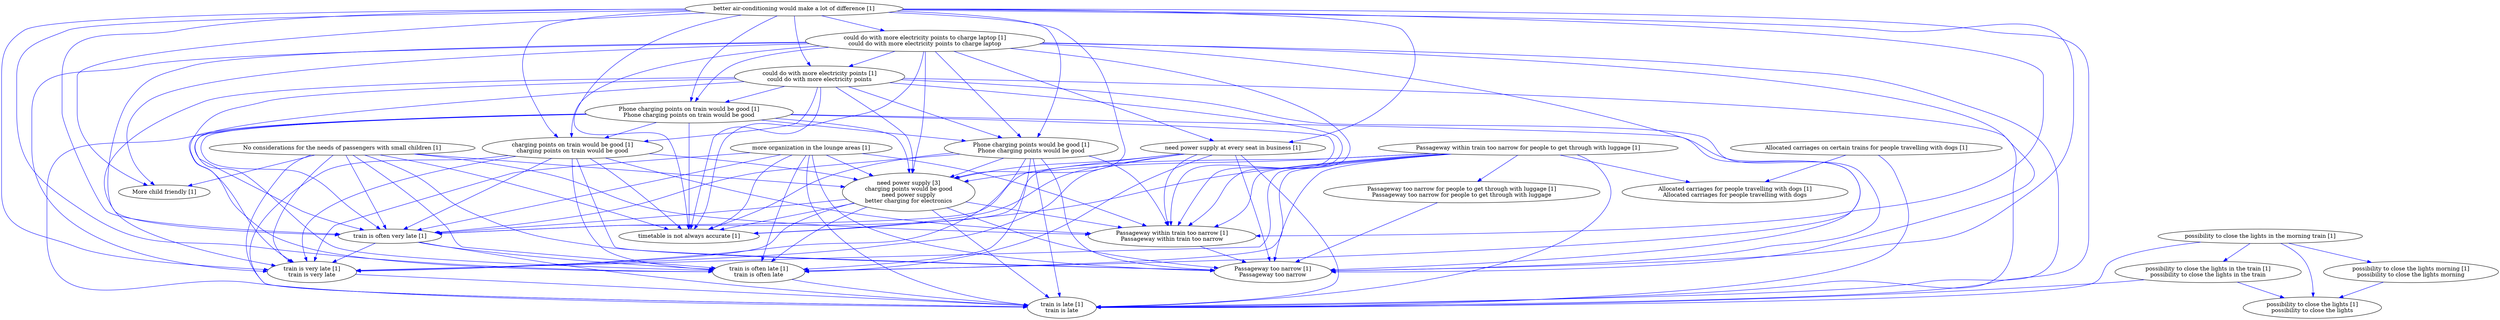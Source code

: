 digraph collapsedGraph {
"need power supply [3]\ncharging points would be good\nneed power supply\nbetter charging for electronics""Allocated carriages on certain trains for people travelling with dogs [1]""Allocated carriages for people travelling with dogs [1]\nAllocated carriages for people travelling with dogs""More child friendly [1]""No considerations for the needs of passengers with small children [1]""Passageway within train too narrow for people to get through with luggage [1]""Passageway too narrow for people to get through with luggage [1]\nPassageway too narrow for people to get through with luggage""Passageway too narrow [1]\nPassageway too narrow""Passageway within train too narrow [1]\nPassageway within train too narrow""Phone charging points on train would be good [1]\nPhone charging points on train would be good""Phone charging points would be good [1]\nPhone charging points would be good""charging points on train would be good [1]\ncharging points on train would be good""better air-conditioning would make a lot of difference [1]""could do with more electricity points to charge laptop [1]\ncould do with more electricity points to charge laptop""could do with more electricity points [1]\ncould do with more electricity points""more organization in the lounge areas [1]""need power supply at every seat in business [1]""possibility to close the lights in the morning train [1]""possibility to close the lights in the train [1]\npossibility to close the lights in the train""possibility to close the lights [1]\npossibility to close the lights""possibility to close the lights morning [1]\npossibility to close the lights morning""timetable is not always accurate [1]""train is often very late [1]""train is often late [1]\ntrain is often late""train is late [1]\ntrain is late""train is very late [1]\ntrain is very late""Allocated carriages on certain trains for people travelling with dogs [1]" -> "Allocated carriages for people travelling with dogs [1]\nAllocated carriages for people travelling with dogs" [color=blue]
"No considerations for the needs of passengers with small children [1]" -> "More child friendly [1]" [color=blue]
"Passageway within train too narrow for people to get through with luggage [1]" -> "Passageway too narrow for people to get through with luggage [1]\nPassageway too narrow for people to get through with luggage" [color=blue]
"Passageway too narrow for people to get through with luggage [1]\nPassageway too narrow for people to get through with luggage" -> "Passageway too narrow [1]\nPassageway too narrow" [color=blue]
"Passageway within train too narrow for people to get through with luggage [1]" -> "Passageway within train too narrow [1]\nPassageway within train too narrow" [color=blue]
"Passageway within train too narrow [1]\nPassageway within train too narrow" -> "Passageway too narrow [1]\nPassageway too narrow" [color=blue]
"Passageway within train too narrow for people to get through with luggage [1]" -> "Passageway too narrow [1]\nPassageway too narrow" [color=blue]
"Passageway within train too narrow for people to get through with luggage [1]" -> "Allocated carriages for people travelling with dogs [1]\nAllocated carriages for people travelling with dogs" [color=blue]
"Phone charging points on train would be good [1]\nPhone charging points on train would be good" -> "Phone charging points would be good [1]\nPhone charging points would be good" [color=blue]
"Phone charging points on train would be good [1]\nPhone charging points on train would be good" -> "charging points on train would be good [1]\ncharging points on train would be good" [color=blue]
"No considerations for the needs of passengers with small children [1]" -> "need power supply [3]\ncharging points would be good\nneed power supply\nbetter charging for electronics" [color=blue]
"Phone charging points would be good [1]\nPhone charging points would be good" -> "Passageway within train too narrow [1]\nPassageway within train too narrow" [color=blue]
"need power supply [3]\ncharging points would be good\nneed power supply\nbetter charging for electronics" -> "Passageway within train too narrow [1]\nPassageway within train too narrow" [color=blue]
"better air-conditioning would make a lot of difference [1]" -> "Phone charging points on train would be good [1]\nPhone charging points on train would be good" [color=blue]
"better air-conditioning would make a lot of difference [1]" -> "Phone charging points would be good [1]\nPhone charging points would be good" [color=blue]
"better air-conditioning would make a lot of difference [1]" -> "charging points on train would be good [1]\ncharging points on train would be good" [color=blue]
"Passageway within train too narrow for people to get through with luggage [1]" -> "need power supply [3]\ncharging points would be good\nneed power supply\nbetter charging for electronics" [color=blue]
"Phone charging points would be good [1]\nPhone charging points would be good" -> "need power supply [3]\ncharging points would be good\nneed power supply\nbetter charging for electronics" [color=blue]
"charging points on train would be good [1]\ncharging points on train would be good" -> "need power supply [3]\ncharging points would be good\nneed power supply\nbetter charging for electronics" [color=blue]
"could do with more electricity points to charge laptop [1]\ncould do with more electricity points to charge laptop" -> "could do with more electricity points [1]\ncould do with more electricity points" [color=blue]
"better air-conditioning would make a lot of difference [1]" -> "could do with more electricity points to charge laptop [1]\ncould do with more electricity points to charge laptop" [color=blue]
"better air-conditioning would make a lot of difference [1]" -> "could do with more electricity points [1]\ncould do with more electricity points" [color=blue]
"could do with more electricity points to charge laptop [1]\ncould do with more electricity points to charge laptop" -> "More child friendly [1]" [color=blue]
"could do with more electricity points to charge laptop [1]\ncould do with more electricity points to charge laptop" -> "Passageway within train too narrow [1]\nPassageway within train too narrow" [color=blue]
"could do with more electricity points to charge laptop [1]\ncould do with more electricity points to charge laptop" -> "Phone charging points on train would be good [1]\nPhone charging points on train would be good" [color=blue]
"could do with more electricity points to charge laptop [1]\ncould do with more electricity points to charge laptop" -> "Phone charging points would be good [1]\nPhone charging points would be good" [color=blue]
"could do with more electricity points to charge laptop [1]\ncould do with more electricity points to charge laptop" -> "charging points on train would be good [1]\ncharging points on train would be good" [color=blue]
"could do with more electricity points [1]\ncould do with more electricity points" -> "Passageway within train too narrow [1]\nPassageway within train too narrow" [color=blue]
"could do with more electricity points [1]\ncould do with more electricity points" -> "Phone charging points on train would be good [1]\nPhone charging points on train would be good" [color=blue]
"could do with more electricity points [1]\ncould do with more electricity points" -> "Phone charging points would be good [1]\nPhone charging points would be good" [color=blue]
"could do with more electricity points [1]\ncould do with more electricity points" -> "charging points on train would be good [1]\ncharging points on train would be good" [color=blue]
"could do with more electricity points [1]\ncould do with more electricity points" -> "need power supply [3]\ncharging points would be good\nneed power supply\nbetter charging for electronics" [color=blue]
"more organization in the lounge areas [1]" -> "need power supply [3]\ncharging points would be good\nneed power supply\nbetter charging for electronics" [color=blue]
"Phone charging points on train would be good [1]\nPhone charging points on train would be good" -> "need power supply [3]\ncharging points would be good\nneed power supply\nbetter charging for electronics" [color=blue]
"better air-conditioning would make a lot of difference [1]" -> "need power supply [3]\ncharging points would be good\nneed power supply\nbetter charging for electronics" [color=blue]
"could do with more electricity points to charge laptop [1]\ncould do with more electricity points to charge laptop" -> "need power supply at every seat in business [1]" [color=blue]
"need power supply at every seat in business [1]" -> "need power supply [3]\ncharging points would be good\nneed power supply\nbetter charging for electronics" [color=blue]
"possibility to close the lights in the morning train [1]" -> "possibility to close the lights in the train [1]\npossibility to close the lights in the train" [color=blue]
"possibility to close the lights in the train [1]\npossibility to close the lights in the train" -> "possibility to close the lights [1]\npossibility to close the lights" [color=blue]
"possibility to close the lights in the morning train [1]" -> "possibility to close the lights morning [1]\npossibility to close the lights morning" [color=blue]
"possibility to close the lights morning [1]\npossibility to close the lights morning" -> "possibility to close the lights [1]\npossibility to close the lights" [color=blue]
"possibility to close the lights in the morning train [1]" -> "possibility to close the lights [1]\npossibility to close the lights" [color=blue]
"No considerations for the needs of passengers with small children [1]" -> "timetable is not always accurate [1]" [color=blue]
"better air-conditioning would make a lot of difference [1]" -> "timetable is not always accurate [1]" [color=blue]
"could do with more electricity points to charge laptop [1]\ncould do with more electricity points to charge laptop" -> "timetable is not always accurate [1]" [color=blue]
"could do with more electricity points [1]\ncould do with more electricity points" -> "timetable is not always accurate [1]" [color=blue]
"more organization in the lounge areas [1]" -> "timetable is not always accurate [1]" [color=blue]
"need power supply at every seat in business [1]" -> "timetable is not always accurate [1]" [color=blue]
"need power supply [3]\ncharging points would be good\nneed power supply\nbetter charging for electronics" -> "timetable is not always accurate [1]" [color=blue]
"train is often very late [1]" -> "train is often late [1]\ntrain is often late" [color=blue]
"train is often late [1]\ntrain is often late" -> "train is late [1]\ntrain is late" [color=blue]
"train is often very late [1]" -> "train is very late [1]\ntrain is very late" [color=blue]
"train is very late [1]\ntrain is very late" -> "train is late [1]\ntrain is late" [color=blue]
"train is often very late [1]" -> "train is late [1]\ntrain is late" [color=blue]
"Allocated carriages on certain trains for people travelling with dogs [1]" -> "train is late [1]\ntrain is late" [color=blue]
"No considerations for the needs of passengers with small children [1]" -> "train is often very late [1]" [color=blue]
"No considerations for the needs of passengers with small children [1]" -> "train is often late [1]\ntrain is often late" [color=blue]
"No considerations for the needs of passengers with small children [1]" -> "train is late [1]\ntrain is late" [color=blue]
"No considerations for the needs of passengers with small children [1]" -> "train is very late [1]\ntrain is very late" [color=blue]
"Passageway within train too narrow for people to get through with luggage [1]" -> "train is often late [1]\ntrain is often late" [color=blue]
"Passageway within train too narrow for people to get through with luggage [1]" -> "train is late [1]\ntrain is late" [color=blue]
"Passageway within train too narrow for people to get through with luggage [1]" -> "train is very late [1]\ntrain is very late" [color=blue]
"Phone charging points on train would be good [1]\nPhone charging points on train would be good" -> "train is often very late [1]" [color=blue]
"Phone charging points on train would be good [1]\nPhone charging points on train would be good" -> "train is often late [1]\ntrain is often late" [color=blue]
"Phone charging points on train would be good [1]\nPhone charging points on train would be good" -> "train is late [1]\ntrain is late" [color=blue]
"Phone charging points on train would be good [1]\nPhone charging points on train would be good" -> "train is very late [1]\ntrain is very late" [color=blue]
"Phone charging points would be good [1]\nPhone charging points would be good" -> "train is often very late [1]" [color=blue]
"Phone charging points would be good [1]\nPhone charging points would be good" -> "train is often late [1]\ntrain is often late" [color=blue]
"Phone charging points would be good [1]\nPhone charging points would be good" -> "train is late [1]\ntrain is late" [color=blue]
"Phone charging points would be good [1]\nPhone charging points would be good" -> "train is very late [1]\ntrain is very late" [color=blue]
"charging points on train would be good [1]\ncharging points on train would be good" -> "train is often late [1]\ntrain is often late" [color=blue]
"charging points on train would be good [1]\ncharging points on train would be good" -> "train is late [1]\ntrain is late" [color=blue]
"charging points on train would be good [1]\ncharging points on train would be good" -> "train is very late [1]\ntrain is very late" [color=blue]
"better air-conditioning would make a lot of difference [1]" -> "train is often very late [1]" [color=blue]
"better air-conditioning would make a lot of difference [1]" -> "train is often late [1]\ntrain is often late" [color=blue]
"better air-conditioning would make a lot of difference [1]" -> "train is late [1]\ntrain is late" [color=blue]
"better air-conditioning would make a lot of difference [1]" -> "train is very late [1]\ntrain is very late" [color=blue]
"need power supply [3]\ncharging points would be good\nneed power supply\nbetter charging for electronics" -> "train is often very late [1]" [color=blue]
"need power supply [3]\ncharging points would be good\nneed power supply\nbetter charging for electronics" -> "train is often late [1]\ntrain is often late" [color=blue]
"need power supply [3]\ncharging points would be good\nneed power supply\nbetter charging for electronics" -> "train is late [1]\ntrain is late" [color=blue]
"need power supply [3]\ncharging points would be good\nneed power supply\nbetter charging for electronics" -> "train is very late [1]\ntrain is very late" [color=blue]
"could do with more electricity points to charge laptop [1]\ncould do with more electricity points to charge laptop" -> "train is often very late [1]" [color=blue]
"could do with more electricity points to charge laptop [1]\ncould do with more electricity points to charge laptop" -> "train is often late [1]\ntrain is often late" [color=blue]
"could do with more electricity points to charge laptop [1]\ncould do with more electricity points to charge laptop" -> "train is late [1]\ntrain is late" [color=blue]
"could do with more electricity points to charge laptop [1]\ncould do with more electricity points to charge laptop" -> "train is very late [1]\ntrain is very late" [color=blue]
"could do with more electricity points [1]\ncould do with more electricity points" -> "train is often very late [1]" [color=blue]
"could do with more electricity points [1]\ncould do with more electricity points" -> "train is often late [1]\ntrain is often late" [color=blue]
"could do with more electricity points [1]\ncould do with more electricity points" -> "train is late [1]\ntrain is late" [color=blue]
"could do with more electricity points [1]\ncould do with more electricity points" -> "train is very late [1]\ntrain is very late" [color=blue]
"more organization in the lounge areas [1]" -> "train is often very late [1]" [color=blue]
"more organization in the lounge areas [1]" -> "train is often late [1]\ntrain is often late" [color=blue]
"more organization in the lounge areas [1]" -> "train is late [1]\ntrain is late" [color=blue]
"more organization in the lounge areas [1]" -> "train is very late [1]\ntrain is very late" [color=blue]
"need power supply at every seat in business [1]" -> "train is often very late [1]" [color=blue]
"need power supply at every seat in business [1]" -> "train is often late [1]\ntrain is often late" [color=blue]
"need power supply at every seat in business [1]" -> "train is late [1]\ntrain is late" [color=blue]
"need power supply at every seat in business [1]" -> "train is very late [1]\ntrain is very late" [color=blue]
"possibility to close the lights in the morning train [1]" -> "train is late [1]\ntrain is late" [color=blue]
"possibility to close the lights in the train [1]\npossibility to close the lights in the train" -> "train is late [1]\ntrain is late" [color=blue]
"No considerations for the needs of passengers with small children [1]" -> "Passageway within train too narrow [1]\nPassageway within train too narrow" [color=blue]
"Passageway within train too narrow for people to get through with luggage [1]" -> "train is often very late [1]" [color=blue]
"Phone charging points on train would be good [1]\nPhone charging points on train would be good" -> "timetable is not always accurate [1]" [color=blue]
"Phone charging points on train would be good [1]\nPhone charging points on train would be good" -> "Passageway within train too narrow [1]\nPassageway within train too narrow" [color=blue]
"Phone charging points would be good [1]\nPhone charging points would be good" -> "Passageway too narrow [1]\nPassageway too narrow" [color=blue]
"Phone charging points would be good [1]\nPhone charging points would be good" -> "timetable is not always accurate [1]" [color=blue]
"need power supply [3]\ncharging points would be good\nneed power supply\nbetter charging for electronics" -> "Passageway too narrow [1]\nPassageway too narrow" [color=blue]
"charging points on train would be good [1]\ncharging points on train would be good" -> "train is often very late [1]" [color=blue]
"charging points on train would be good [1]\ncharging points on train would be good" -> "Passageway too narrow [1]\nPassageway too narrow" [color=blue]
"charging points on train would be good [1]\ncharging points on train would be good" -> "timetable is not always accurate [1]" [color=blue]
"charging points on train would be good [1]\ncharging points on train would be good" -> "Passageway within train too narrow [1]\nPassageway within train too narrow" [color=blue]
"better air-conditioning would make a lot of difference [1]" -> "More child friendly [1]" [color=blue]
"better air-conditioning would make a lot of difference [1]" -> "Passageway too narrow [1]\nPassageway too narrow" [color=blue]
"better air-conditioning would make a lot of difference [1]" -> "Passageway within train too narrow [1]\nPassageway within train too narrow" [color=blue]
"better air-conditioning would make a lot of difference [1]" -> "need power supply at every seat in business [1]" [color=blue]
"could do with more electricity points to charge laptop [1]\ncould do with more electricity points to charge laptop" -> "need power supply [3]\ncharging points would be good\nneed power supply\nbetter charging for electronics" [color=blue]
"could do with more electricity points to charge laptop [1]\ncould do with more electricity points to charge laptop" -> "Passageway too narrow [1]\nPassageway too narrow" [color=blue]
"could do with more electricity points [1]\ncould do with more electricity points" -> "Passageway too narrow [1]\nPassageway too narrow" [color=blue]
"more organization in the lounge areas [1]" -> "Passageway too narrow [1]\nPassageway too narrow" [color=blue]
"more organization in the lounge areas [1]" -> "Passageway within train too narrow [1]\nPassageway within train too narrow" [color=blue]
"need power supply at every seat in business [1]" -> "Passageway too narrow [1]\nPassageway too narrow" [color=blue]
"need power supply at every seat in business [1]" -> "Passageway within train too narrow [1]\nPassageway within train too narrow" [color=blue]
"No considerations for the needs of passengers with small children [1]" -> "Passageway too narrow [1]\nPassageway too narrow" [color=blue]
"Passageway within train too narrow for people to get through with luggage [1]" -> "timetable is not always accurate [1]" [color=blue]
"Phone charging points on train would be good [1]\nPhone charging points on train would be good" -> "Passageway too narrow [1]\nPassageway too narrow" [color=blue]
}